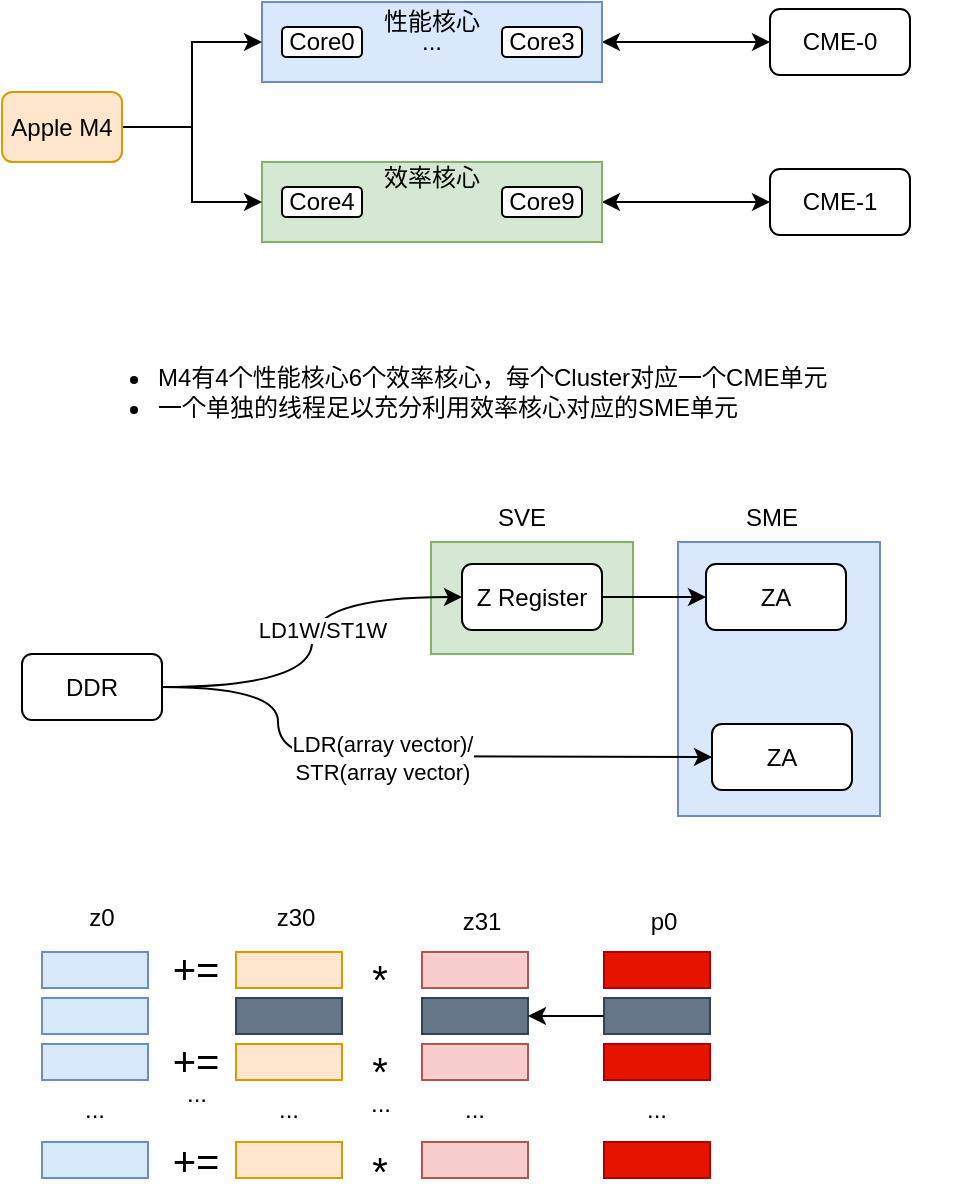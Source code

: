 <mxfile version="26.0.11">
  <diagram name="apple SME" id="xHhK6yr-5agY-Y5EWzCa">
    <mxGraphModel dx="1434" dy="764" grid="1" gridSize="10" guides="1" tooltips="1" connect="1" arrows="1" fold="1" page="1" pageScale="1" pageWidth="827" pageHeight="1169" math="0" shadow="0">
      <root>
        <mxCell id="0" />
        <mxCell id="1" parent="0" />
        <mxCell id="55aNewZIKj-PdlUgYCJq-1" value="" style="rounded=0;whiteSpace=wrap;html=1;fillColor=#d5e8d4;strokeColor=#82b366;" vertex="1" parent="1">
          <mxGeometry x="214.5" y="317" width="101" height="56" as="geometry" />
        </mxCell>
        <mxCell id="55aNewZIKj-PdlUgYCJq-2" value="" style="rounded=0;whiteSpace=wrap;html=1;fillColor=#dae8fc;strokeColor=#6c8ebf;" vertex="1" parent="1">
          <mxGeometry x="338" y="317" width="101" height="137" as="geometry" />
        </mxCell>
        <mxCell id="55aNewZIKj-PdlUgYCJq-3" style="edgeStyle=orthogonalEdgeStyle;rounded=0;orthogonalLoop=1;jettySize=auto;html=1;exitX=1;exitY=0.5;exitDx=0;exitDy=0;entryX=0;entryY=0.5;entryDx=0;entryDy=0;startArrow=classic;startFill=1;" edge="1" parent="1" source="55aNewZIKj-PdlUgYCJq-4" target="55aNewZIKj-PdlUgYCJq-14">
          <mxGeometry relative="1" as="geometry" />
        </mxCell>
        <mxCell id="55aNewZIKj-PdlUgYCJq-4" value="" style="rounded=0;whiteSpace=wrap;html=1;fillColor=#dae8fc;strokeColor=#6c8ebf;" vertex="1" parent="1">
          <mxGeometry x="130" y="47" width="170" height="40" as="geometry" />
        </mxCell>
        <mxCell id="55aNewZIKj-PdlUgYCJq-5" style="edgeStyle=orthogonalEdgeStyle;rounded=0;orthogonalLoop=1;jettySize=auto;html=1;exitX=1;exitY=0.5;exitDx=0;exitDy=0;entryX=0;entryY=0.5;entryDx=0;entryDy=0;startArrow=classic;startFill=1;" edge="1" parent="1" source="55aNewZIKj-PdlUgYCJq-6" target="55aNewZIKj-PdlUgYCJq-15">
          <mxGeometry relative="1" as="geometry" />
        </mxCell>
        <mxCell id="55aNewZIKj-PdlUgYCJq-6" value="" style="rounded=0;whiteSpace=wrap;html=1;fillColor=#d5e8d4;strokeColor=#82b366;" vertex="1" parent="1">
          <mxGeometry x="130" y="127" width="170" height="40" as="geometry" />
        </mxCell>
        <mxCell id="55aNewZIKj-PdlUgYCJq-7" value="Core0" style="rounded=1;whiteSpace=wrap;html=1;" vertex="1" parent="1">
          <mxGeometry x="140" y="59.5" width="40" height="15" as="geometry" />
        </mxCell>
        <mxCell id="55aNewZIKj-PdlUgYCJq-8" value="Core3" style="rounded=1;whiteSpace=wrap;html=1;" vertex="1" parent="1">
          <mxGeometry x="250" y="59.5" width="40" height="15" as="geometry" />
        </mxCell>
        <mxCell id="55aNewZIKj-PdlUgYCJq-9" value="..." style="text;strokeColor=none;align=center;fillColor=none;html=1;verticalAlign=middle;whiteSpace=wrap;rounded=0;" vertex="1" parent="1">
          <mxGeometry x="185" y="52" width="60" height="30" as="geometry" />
        </mxCell>
        <mxCell id="55aNewZIKj-PdlUgYCJq-10" value="Core4" style="rounded=1;whiteSpace=wrap;html=1;" vertex="1" parent="1">
          <mxGeometry x="140" y="139.5" width="40" height="15" as="geometry" />
        </mxCell>
        <mxCell id="55aNewZIKj-PdlUgYCJq-11" value="Core9" style="rounded=1;whiteSpace=wrap;html=1;" vertex="1" parent="1">
          <mxGeometry x="250" y="139.5" width="40" height="15" as="geometry" />
        </mxCell>
        <mxCell id="55aNewZIKj-PdlUgYCJq-12" value="性能核心" style="text;strokeColor=none;align=center;fillColor=none;html=1;verticalAlign=middle;whiteSpace=wrap;rounded=0;" vertex="1" parent="1">
          <mxGeometry x="185" y="52" width="60" height="10" as="geometry" />
        </mxCell>
        <mxCell id="55aNewZIKj-PdlUgYCJq-13" value="效率核心" style="text;strokeColor=none;align=center;fillColor=none;html=1;verticalAlign=middle;whiteSpace=wrap;rounded=0;" vertex="1" parent="1">
          <mxGeometry x="185" y="129.5" width="60" height="10" as="geometry" />
        </mxCell>
        <mxCell id="55aNewZIKj-PdlUgYCJq-14" value="CME-0" style="rounded=1;whiteSpace=wrap;html=1;" vertex="1" parent="1">
          <mxGeometry x="384" y="50.5" width="70" height="33" as="geometry" />
        </mxCell>
        <mxCell id="55aNewZIKj-PdlUgYCJq-15" value="CME-1" style="rounded=1;whiteSpace=wrap;html=1;" vertex="1" parent="1">
          <mxGeometry x="384" y="130.5" width="70" height="33" as="geometry" />
        </mxCell>
        <mxCell id="55aNewZIKj-PdlUgYCJq-16" style="edgeStyle=orthogonalEdgeStyle;rounded=0;orthogonalLoop=1;jettySize=auto;html=1;exitX=1;exitY=0.5;exitDx=0;exitDy=0;entryX=0;entryY=0.5;entryDx=0;entryDy=0;" edge="1" parent="1" source="55aNewZIKj-PdlUgYCJq-18" target="55aNewZIKj-PdlUgYCJq-4">
          <mxGeometry relative="1" as="geometry" />
        </mxCell>
        <mxCell id="55aNewZIKj-PdlUgYCJq-17" style="edgeStyle=orthogonalEdgeStyle;rounded=0;orthogonalLoop=1;jettySize=auto;html=1;exitX=1;exitY=0.5;exitDx=0;exitDy=0;entryX=0;entryY=0.5;entryDx=0;entryDy=0;" edge="1" parent="1" source="55aNewZIKj-PdlUgYCJq-18" target="55aNewZIKj-PdlUgYCJq-6">
          <mxGeometry relative="1" as="geometry" />
        </mxCell>
        <mxCell id="55aNewZIKj-PdlUgYCJq-18" value="Apple M4" style="rounded=1;whiteSpace=wrap;html=1;fillColor=#ffe6cc;strokeColor=#d79b00;" vertex="1" parent="1">
          <mxGeometry y="92" width="60" height="35" as="geometry" />
        </mxCell>
        <mxCell id="55aNewZIKj-PdlUgYCJq-19" value="&lt;ul&gt;&lt;li&gt;M4有4个性能核心6个效率核心，每个Cluster对应一个CME单元&lt;/li&gt;&lt;li&gt;一个单独的线程足以充分利用效率核心对应的SME单元&lt;/li&gt;&lt;/ul&gt;" style="text;strokeColor=none;align=left;fillColor=none;html=1;verticalAlign=middle;whiteSpace=wrap;rounded=0;" vertex="1" parent="1">
          <mxGeometry x="36" y="197" width="450" height="90" as="geometry" />
        </mxCell>
        <mxCell id="55aNewZIKj-PdlUgYCJq-20" style="edgeStyle=orthogonalEdgeStyle;rounded=0;orthogonalLoop=1;jettySize=auto;html=1;exitX=1;exitY=0.5;exitDx=0;exitDy=0;entryX=0;entryY=0.5;entryDx=0;entryDy=0;" edge="1" parent="1" source="55aNewZIKj-PdlUgYCJq-21" target="55aNewZIKj-PdlUgYCJq-22">
          <mxGeometry relative="1" as="geometry" />
        </mxCell>
        <mxCell id="55aNewZIKj-PdlUgYCJq-21" value="Z Register" style="rounded=1;whiteSpace=wrap;html=1;" vertex="1" parent="1">
          <mxGeometry x="230" y="328" width="70" height="33" as="geometry" />
        </mxCell>
        <mxCell id="55aNewZIKj-PdlUgYCJq-22" value="ZA" style="rounded=1;whiteSpace=wrap;html=1;" vertex="1" parent="1">
          <mxGeometry x="352" y="328" width="70" height="33" as="geometry" />
        </mxCell>
        <mxCell id="55aNewZIKj-PdlUgYCJq-23" style="edgeStyle=orthogonalEdgeStyle;rounded=0;orthogonalLoop=1;jettySize=auto;html=1;exitX=1;exitY=0.5;exitDx=0;exitDy=0;entryX=0;entryY=0.5;entryDx=0;entryDy=0;curved=1;" edge="1" parent="1" source="55aNewZIKj-PdlUgYCJq-26" target="55aNewZIKj-PdlUgYCJq-21">
          <mxGeometry relative="1" as="geometry" />
        </mxCell>
        <mxCell id="55aNewZIKj-PdlUgYCJq-24" style="edgeStyle=orthogonalEdgeStyle;rounded=0;orthogonalLoop=1;jettySize=auto;html=1;exitX=1;exitY=0.5;exitDx=0;exitDy=0;entryX=0;entryY=0.5;entryDx=0;entryDy=0;curved=1;" edge="1" parent="1" source="55aNewZIKj-PdlUgYCJq-26" target="55aNewZIKj-PdlUgYCJq-27">
          <mxGeometry relative="1" as="geometry">
            <Array as="points">
              <mxPoint x="138" y="390" />
              <mxPoint x="138" y="424" />
              <mxPoint x="192" y="424" />
            </Array>
          </mxGeometry>
        </mxCell>
        <mxCell id="55aNewZIKj-PdlUgYCJq-25" value="LDR(array vector)/&lt;div&gt;STR(array vector)&lt;/div&gt;" style="edgeLabel;html=1;align=center;verticalAlign=middle;resizable=0;points=[];" vertex="1" connectable="0" parent="55aNewZIKj-PdlUgYCJq-24">
          <mxGeometry x="-0.256" y="-5" relative="1" as="geometry">
            <mxPoint x="29" y="-4" as="offset" />
          </mxGeometry>
        </mxCell>
        <mxCell id="55aNewZIKj-PdlUgYCJq-26" value="DDR" style="rounded=1;whiteSpace=wrap;html=1;" vertex="1" parent="1">
          <mxGeometry x="10" y="373" width="70" height="33" as="geometry" />
        </mxCell>
        <mxCell id="55aNewZIKj-PdlUgYCJq-27" value="ZA" style="rounded=1;whiteSpace=wrap;html=1;" vertex="1" parent="1">
          <mxGeometry x="355" y="408" width="70" height="33" as="geometry" />
        </mxCell>
        <mxCell id="55aNewZIKj-PdlUgYCJq-28" value="SME" style="text;strokeColor=none;align=center;fillColor=none;html=1;verticalAlign=middle;whiteSpace=wrap;rounded=0;" vertex="1" parent="1">
          <mxGeometry x="355" y="290" width="60" height="30" as="geometry" />
        </mxCell>
        <mxCell id="55aNewZIKj-PdlUgYCJq-29" value="SVE" style="text;strokeColor=none;align=center;fillColor=none;html=1;verticalAlign=middle;whiteSpace=wrap;rounded=0;" vertex="1" parent="1">
          <mxGeometry x="230" y="290" width="60" height="30" as="geometry" />
        </mxCell>
        <mxCell id="55aNewZIKj-PdlUgYCJq-30" value="LD1W/ST1W" style="edgeLabel;html=1;align=center;verticalAlign=middle;resizable=0;points=[];" vertex="1" connectable="0" parent="1">
          <mxGeometry x="159.998" y="360.996" as="geometry" />
        </mxCell>
        <mxCell id="55aNewZIKj-PdlUgYCJq-31" value="" style="group" vertex="1" connectable="0" parent="1">
          <mxGeometry x="20" y="522" width="53" height="113" as="geometry" />
        </mxCell>
        <mxCell id="55aNewZIKj-PdlUgYCJq-32" value="" style="rounded=0;whiteSpace=wrap;html=1;fillColor=#dae8fc;strokeColor=#6c8ebf;" vertex="1" parent="55aNewZIKj-PdlUgYCJq-31">
          <mxGeometry y="23" width="53" height="18" as="geometry" />
        </mxCell>
        <mxCell id="55aNewZIKj-PdlUgYCJq-33" value="" style="rounded=0;whiteSpace=wrap;html=1;fillColor=#dae8fc;strokeColor=#6c8ebf;" vertex="1" parent="55aNewZIKj-PdlUgYCJq-31">
          <mxGeometry y="46" width="53" height="18" as="geometry" />
        </mxCell>
        <mxCell id="55aNewZIKj-PdlUgYCJq-34" value="" style="rounded=0;whiteSpace=wrap;html=1;fillColor=#dae8fc;strokeColor=#6c8ebf;" vertex="1" parent="55aNewZIKj-PdlUgYCJq-31">
          <mxGeometry y="95" width="53" height="18" as="geometry" />
        </mxCell>
        <mxCell id="55aNewZIKj-PdlUgYCJq-35" value="..." style="text;strokeColor=none;align=center;fillColor=none;html=1;verticalAlign=middle;whiteSpace=wrap;rounded=0;" vertex="1" parent="55aNewZIKj-PdlUgYCJq-31">
          <mxGeometry y="64" width="53" height="30" as="geometry" />
        </mxCell>
        <mxCell id="55aNewZIKj-PdlUgYCJq-36" value="" style="rounded=0;whiteSpace=wrap;html=1;fillColor=#dae8fc;strokeColor=#6c8ebf;" vertex="1" parent="55aNewZIKj-PdlUgYCJq-31">
          <mxGeometry width="53" height="18" as="geometry" />
        </mxCell>
        <mxCell id="55aNewZIKj-PdlUgYCJq-37" value="" style="group" vertex="1" connectable="0" parent="1">
          <mxGeometry x="117" y="522" width="53" height="113" as="geometry" />
        </mxCell>
        <mxCell id="55aNewZIKj-PdlUgYCJq-38" value="" style="rounded=0;whiteSpace=wrap;html=1;fillColor=#647687;strokeColor=#314354;fontColor=#ffffff;" vertex="1" parent="55aNewZIKj-PdlUgYCJq-37">
          <mxGeometry y="23" width="53" height="18" as="geometry" />
        </mxCell>
        <mxCell id="55aNewZIKj-PdlUgYCJq-39" value="" style="rounded=0;whiteSpace=wrap;html=1;fillColor=#ffe6cc;strokeColor=#d79b00;" vertex="1" parent="55aNewZIKj-PdlUgYCJq-37">
          <mxGeometry y="46" width="53" height="18" as="geometry" />
        </mxCell>
        <mxCell id="55aNewZIKj-PdlUgYCJq-40" value="" style="rounded=0;whiteSpace=wrap;html=1;fillColor=#ffe6cc;strokeColor=#d79b00;" vertex="1" parent="55aNewZIKj-PdlUgYCJq-37">
          <mxGeometry y="95" width="53" height="18" as="geometry" />
        </mxCell>
        <mxCell id="55aNewZIKj-PdlUgYCJq-41" value="..." style="text;strokeColor=none;align=center;fillColor=none;html=1;verticalAlign=middle;whiteSpace=wrap;rounded=0;" vertex="1" parent="55aNewZIKj-PdlUgYCJq-37">
          <mxGeometry y="64" width="53" height="30" as="geometry" />
        </mxCell>
        <mxCell id="55aNewZIKj-PdlUgYCJq-42" value="" style="rounded=0;whiteSpace=wrap;html=1;fillColor=#ffe6cc;strokeColor=#d79b00;" vertex="1" parent="55aNewZIKj-PdlUgYCJq-37">
          <mxGeometry width="53" height="18" as="geometry" />
        </mxCell>
        <mxCell id="55aNewZIKj-PdlUgYCJq-43" value="" style="group" vertex="1" connectable="0" parent="1">
          <mxGeometry x="210" y="522" width="53" height="113" as="geometry" />
        </mxCell>
        <mxCell id="55aNewZIKj-PdlUgYCJq-44" value="" style="rounded=0;whiteSpace=wrap;html=1;fillColor=#647687;strokeColor=#314354;fontColor=#ffffff;" vertex="1" parent="55aNewZIKj-PdlUgYCJq-43">
          <mxGeometry y="23" width="53" height="18" as="geometry" />
        </mxCell>
        <mxCell id="55aNewZIKj-PdlUgYCJq-45" value="" style="rounded=0;whiteSpace=wrap;html=1;fillColor=#f8cecc;strokeColor=#b85450;" vertex="1" parent="55aNewZIKj-PdlUgYCJq-43">
          <mxGeometry y="46" width="53" height="18" as="geometry" />
        </mxCell>
        <mxCell id="55aNewZIKj-PdlUgYCJq-46" value="" style="rounded=0;whiteSpace=wrap;html=1;fillColor=#f8cecc;strokeColor=#b85450;" vertex="1" parent="55aNewZIKj-PdlUgYCJq-43">
          <mxGeometry y="95" width="53" height="18" as="geometry" />
        </mxCell>
        <mxCell id="55aNewZIKj-PdlUgYCJq-47" value="..." style="text;strokeColor=none;align=center;fillColor=none;html=1;verticalAlign=middle;whiteSpace=wrap;rounded=0;" vertex="1" parent="55aNewZIKj-PdlUgYCJq-43">
          <mxGeometry y="64" width="53" height="30" as="geometry" />
        </mxCell>
        <mxCell id="55aNewZIKj-PdlUgYCJq-48" value="" style="rounded=0;whiteSpace=wrap;html=1;fillColor=#f8cecc;strokeColor=#b85450;" vertex="1" parent="55aNewZIKj-PdlUgYCJq-43">
          <mxGeometry width="53" height="18" as="geometry" />
        </mxCell>
        <mxCell id="55aNewZIKj-PdlUgYCJq-49" value="" style="group" vertex="1" connectable="0" parent="1">
          <mxGeometry x="159" y="520" width="60" height="125.5" as="geometry" />
        </mxCell>
        <mxCell id="55aNewZIKj-PdlUgYCJq-50" value="*" style="text;strokeColor=none;align=center;fillColor=none;html=1;verticalAlign=middle;whiteSpace=wrap;rounded=0;fontSize=20;" vertex="1" parent="55aNewZIKj-PdlUgYCJq-49">
          <mxGeometry width="60" height="30" as="geometry" />
        </mxCell>
        <mxCell id="55aNewZIKj-PdlUgYCJq-51" value="*" style="text;strokeColor=none;align=center;fillColor=none;html=1;verticalAlign=middle;whiteSpace=wrap;rounded=0;fontSize=20;" vertex="1" parent="55aNewZIKj-PdlUgYCJq-49">
          <mxGeometry y="45.5" width="60" height="30" as="geometry" />
        </mxCell>
        <mxCell id="55aNewZIKj-PdlUgYCJq-52" value="*" style="text;strokeColor=none;align=center;fillColor=none;html=1;verticalAlign=middle;whiteSpace=wrap;rounded=0;fontSize=20;" vertex="1" parent="55aNewZIKj-PdlUgYCJq-49">
          <mxGeometry y="95.5" width="60" height="30" as="geometry" />
        </mxCell>
        <mxCell id="55aNewZIKj-PdlUgYCJq-53" value="..." style="text;strokeColor=none;align=center;fillColor=none;html=1;verticalAlign=middle;whiteSpace=wrap;rounded=0;" vertex="1" parent="55aNewZIKj-PdlUgYCJq-49">
          <mxGeometry x="3.5" y="62.5" width="53" height="30" as="geometry" />
        </mxCell>
        <mxCell id="55aNewZIKj-PdlUgYCJq-54" value="" style="group;fontSize=11;" vertex="1" connectable="0" parent="1">
          <mxGeometry x="67" y="515" width="60" height="125.5" as="geometry" />
        </mxCell>
        <mxCell id="55aNewZIKj-PdlUgYCJq-55" value="+=" style="text;strokeColor=none;align=center;fillColor=none;html=1;verticalAlign=middle;whiteSpace=wrap;rounded=0;fontSize=20;" vertex="1" parent="55aNewZIKj-PdlUgYCJq-54">
          <mxGeometry width="60" height="30" as="geometry" />
        </mxCell>
        <mxCell id="55aNewZIKj-PdlUgYCJq-56" value="+=" style="text;strokeColor=none;align=center;fillColor=none;html=1;verticalAlign=middle;whiteSpace=wrap;rounded=0;fontSize=20;" vertex="1" parent="55aNewZIKj-PdlUgYCJq-54">
          <mxGeometry y="45.5" width="60" height="30" as="geometry" />
        </mxCell>
        <mxCell id="55aNewZIKj-PdlUgYCJq-57" value="+=" style="text;strokeColor=none;align=center;fillColor=none;html=1;verticalAlign=middle;whiteSpace=wrap;rounded=0;fontSize=20;" vertex="1" parent="55aNewZIKj-PdlUgYCJq-54">
          <mxGeometry y="95.5" width="60" height="30" as="geometry" />
        </mxCell>
        <mxCell id="55aNewZIKj-PdlUgYCJq-58" value="..." style="text;strokeColor=none;align=center;fillColor=none;html=1;verticalAlign=middle;whiteSpace=wrap;rounded=0;" vertex="1" parent="55aNewZIKj-PdlUgYCJq-54">
          <mxGeometry x="3.5" y="62.5" width="53" height="30" as="geometry" />
        </mxCell>
        <mxCell id="55aNewZIKj-PdlUgYCJq-59" value="" style="group" vertex="1" connectable="0" parent="1">
          <mxGeometry x="301" y="522" width="53" height="113" as="geometry" />
        </mxCell>
        <mxCell id="55aNewZIKj-PdlUgYCJq-60" value="" style="rounded=0;whiteSpace=wrap;html=1;fillColor=#647687;strokeColor=#314354;fontColor=#ffffff;" vertex="1" parent="55aNewZIKj-PdlUgYCJq-59">
          <mxGeometry y="23" width="53" height="18" as="geometry" />
        </mxCell>
        <mxCell id="55aNewZIKj-PdlUgYCJq-61" value="" style="rounded=0;whiteSpace=wrap;html=1;fillColor=#e51400;strokeColor=#B20000;fontColor=#ffffff;" vertex="1" parent="55aNewZIKj-PdlUgYCJq-59">
          <mxGeometry y="46" width="53" height="18" as="geometry" />
        </mxCell>
        <mxCell id="55aNewZIKj-PdlUgYCJq-62" value="" style="rounded=0;whiteSpace=wrap;html=1;fillColor=#e51400;strokeColor=#B20000;fontColor=#ffffff;" vertex="1" parent="55aNewZIKj-PdlUgYCJq-59">
          <mxGeometry y="95" width="53" height="18" as="geometry" />
        </mxCell>
        <mxCell id="55aNewZIKj-PdlUgYCJq-63" value="..." style="text;strokeColor=none;align=center;fillColor=none;html=1;verticalAlign=middle;whiteSpace=wrap;rounded=0;" vertex="1" parent="55aNewZIKj-PdlUgYCJq-59">
          <mxGeometry y="64" width="53" height="30" as="geometry" />
        </mxCell>
        <mxCell id="55aNewZIKj-PdlUgYCJq-64" value="" style="rounded=0;whiteSpace=wrap;html=1;fillColor=#e51400;strokeColor=#B20000;fontColor=#ffffff;" vertex="1" parent="55aNewZIKj-PdlUgYCJq-59">
          <mxGeometry width="53" height="18" as="geometry" />
        </mxCell>
        <mxCell id="55aNewZIKj-PdlUgYCJq-65" style="edgeStyle=orthogonalEdgeStyle;rounded=0;orthogonalLoop=1;jettySize=auto;html=1;exitX=0;exitY=0.5;exitDx=0;exitDy=0;entryX=1;entryY=0.5;entryDx=0;entryDy=0;" edge="1" parent="1" source="55aNewZIKj-PdlUgYCJq-60" target="55aNewZIKj-PdlUgYCJq-44">
          <mxGeometry relative="1" as="geometry" />
        </mxCell>
        <mxCell id="55aNewZIKj-PdlUgYCJq-66" value="z0" style="text;strokeColor=none;align=center;fillColor=none;html=1;verticalAlign=middle;whiteSpace=wrap;rounded=0;" vertex="1" parent="1">
          <mxGeometry x="20" y="490" width="60" height="30" as="geometry" />
        </mxCell>
        <mxCell id="55aNewZIKj-PdlUgYCJq-67" value="z30" style="text;strokeColor=none;align=center;fillColor=none;html=1;verticalAlign=middle;whiteSpace=wrap;rounded=0;" vertex="1" parent="1">
          <mxGeometry x="117" y="490" width="60" height="30" as="geometry" />
        </mxCell>
        <mxCell id="55aNewZIKj-PdlUgYCJq-68" value="z31" style="text;strokeColor=none;align=center;fillColor=none;html=1;verticalAlign=middle;whiteSpace=wrap;rounded=0;" vertex="1" parent="1">
          <mxGeometry x="210" y="492" width="60" height="30" as="geometry" />
        </mxCell>
        <mxCell id="55aNewZIKj-PdlUgYCJq-69" value="p0" style="text;strokeColor=none;align=center;fillColor=none;html=1;verticalAlign=middle;whiteSpace=wrap;rounded=0;" vertex="1" parent="1">
          <mxGeometry x="301" y="492" width="60" height="30" as="geometry" />
        </mxCell>
      </root>
    </mxGraphModel>
  </diagram>
</mxfile>
